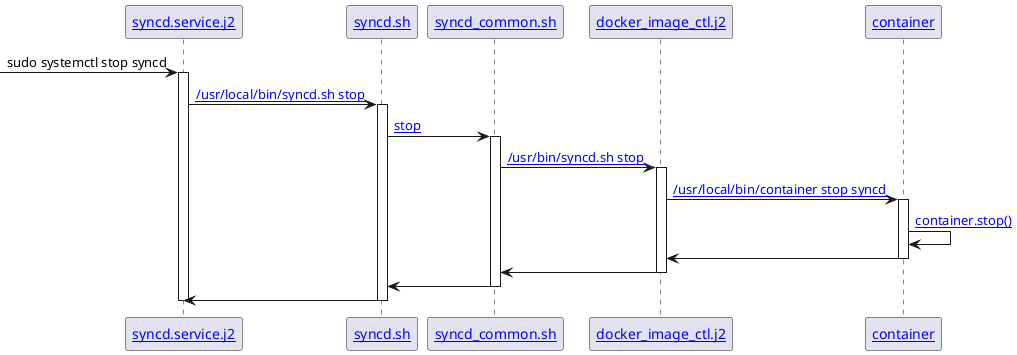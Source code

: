 @startuml
' Online Server: https://www.plantuml.com/plantuml/uml/SyfFKj2rKt3CoKnELR1Io4ZDoSa70000
' Basic examples: https://plantuml.com/sequence-diagram#5e05164bff244555
' Declaring participant: https://plantuml.com/sequence-diagram#5d2ed256d73a7298
' Message to Self: https://plantuml.com/sequence-diagram#f5050860884ddf31
' Lifeline Activation and Destruction: https://plantuml.com/sequence-diagram#5cc0040514e70f7b
' Incoming and outgoing messages: https://plantuml.com/sequence-diagram#05984b1743e67542
' Comments: https://plantuml.com/commons#8413c683b4b27cc3

participant "[[https://github.com/sonic-net/sonic-buildimage/blob/df4312f7ef4b8b808320be3df9c09c84b4a3e423/files/build_templates/per_namespace/syncd.service.j2 syncd.service.j2]]" as syncd.service.j2
participant "[[https://github.com/sonic-net/sonic-buildimage/blob/df4312f7ef4b8b808320be3df9c09c84b4a3e423/files/scripts/syncd.sh syncd.sh]]" as syncd.sh
participant "[[https://github.com/sonic-net/sonic-buildimage/blob/df4312f7ef4b8b808320be3df9c09c84b4a3e423/files/scripts/syncd_common.sh syncd_common.sh]]" as syncd_common.sh
participant "[[https://github.com/sonic-net/sonic-buildimage/blob/df4312f7ef4b8b808320be3df9c09c84b4a3e423/files/build_templates/docker_image_ctl.j2 docker_image_ctl.j2]]" as docker_image_ctl.j2
participant "[[https://github.com/sonic-net/sonic-buildimage/blob/df4312f7ef4b8b808320be3df9c09c84b4a3e423/src/sonic-ctrmgrd/ctrmgr/container container]]" as container

[-> syncd.service.j2: sudo systemctl stop syncd
activate syncd.service.j2
syncd.service.j2 -> syncd.sh: [[https://github.com/sonic-net/sonic-buildimage/blob/df4312f7ef4b8b808320be3df9c09c84b4a3e423/files/build_templates/per_namespace/syncd.service.j2#L29 /usr/local/bin/syncd.sh stop]]
activate syncd.sh
syncd.sh -> syncd_common.sh: [[https://github.com/sonic-net/sonic-buildimage/blob/df4312f7ef4b8b808320be3df9c09c84b4a3e423/files/scripts/syncd.sh#L153 stop]]
activate syncd_common.sh
syncd_common.sh -> docker_image_ctl.j2: [[https://github.com/sonic-net/sonic-buildimage/blob/df4312f7ef4b8b808320be3df9c09c84b4a3e423/files/scripts/syncd_common.sh#L166 /usr/bin/syncd.sh stop]]
activate docker_image_ctl.j2
docker_image_ctl.j2 -> container: [[https://github.com/sonic-net/sonic-buildimage/blob/df4312f7ef4b8b808320be3df9c09c84b4a3e423/files/build_templates/docker_image_ctl.j2#L593 /usr/local/bin/container stop syncd]]
activate container
container -> container: [[https://github.com/sonic-net/sonic-buildimage/blob/df4312f7ef4b8b808320be3df9c09c84b4a3e423/src/sonic-ctrmgrd/ctrmgr/container#L125 container.stop()]]
docker_image_ctl.j2 <- container
deactivate container
syncd_common.sh <- docker_image_ctl.j2
deactivate docker_image_ctl.j2
syncd.sh <- syncd_common.sh
deactivate syncd_common.sh
syncd.service.j2 <- syncd.sh
deactivate syncd.sh
deactivate syncd.service.j2
@enduml
